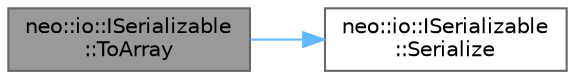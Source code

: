 digraph "neo::io::ISerializable::ToArray"
{
 // LATEX_PDF_SIZE
  bgcolor="transparent";
  edge [fontname=Helvetica,fontsize=10,labelfontname=Helvetica,labelfontsize=10];
  node [fontname=Helvetica,fontsize=10,shape=box,height=0.2,width=0.4];
  rankdir="LR";
  Node1 [id="Node000001",label="neo::io::ISerializable\l::ToArray",height=0.2,width=0.4,color="gray40", fillcolor="grey60", style="filled", fontcolor="black",tooltip="Serializes the object to a byte vector."];
  Node1 -> Node2 [id="edge1_Node000001_Node000002",color="steelblue1",style="solid",tooltip=" "];
  Node2 [id="Node000002",label="neo::io::ISerializable\l::Serialize",height=0.2,width=0.4,color="grey40", fillcolor="white", style="filled",URL="$classneo_1_1io_1_1_i_serializable.html#ac9b5f2b974f8f8df3e5656f6a533e1f7",tooltip="Serializes the object to a binary writer."];
}
